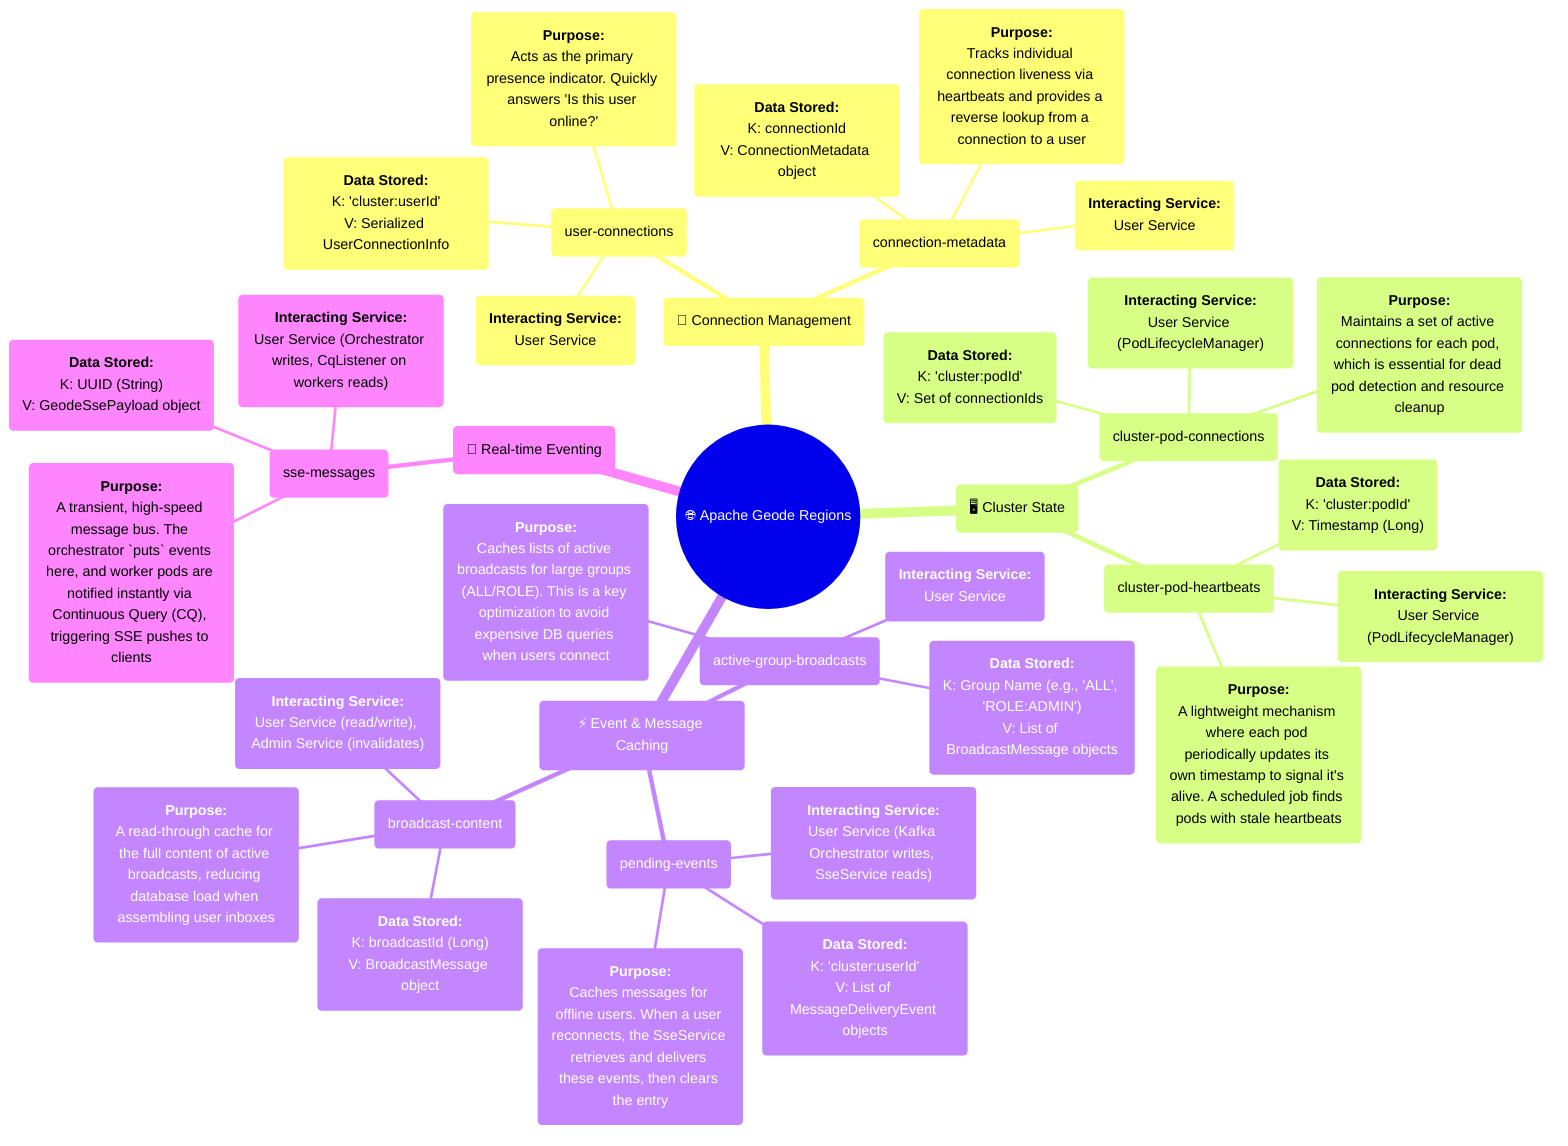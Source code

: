 mindmap
  root(("🌐 Apache Geode Regions"))
    %% Connection & Presence Management
    ("👤 Connection Management")
      ("user-connections")
        ("<b>Data Stored:</b><br/>K: 'cluster:userId'<br/>V: Serialized UserConnectionInfo")
        ("<b>Purpose:</b><br/>Acts as the primary presence indicator. Quickly answers 'Is this user online?'")
        ("<b>Interacting Service:</b><br/>User Service")
      ("connection-metadata")
        ("<b>Data Stored:</b><br/>K: connectionId<br/>V: ConnectionMetadata object")
        ("<b>Purpose:</b><br/>Tracks individual connection liveness via heartbeats and provides a reverse lookup from a connection to a user")
        ("<b>Interacting Service:</b><br/>User Service")

    %% Cluster State Management
    ("🖥️ Cluster State")
      ("cluster-pod-connections")
        ("<b>Data Stored:</b><br/>K: 'cluster:podId'<br/>V: Set of connectionIds")
        ("<b>Purpose:</b><br/>Maintains a set of active connections for each pod, which is essential for dead pod detection and resource cleanup")
        ("<b>Interacting Service:</b><br/>User Service (PodLifecycleManager)")
      ("cluster-pod-heartbeats")
        ("<b>Data Stored:</b><br/>K: 'cluster:podId'<br/>V: Timestamp (Long)")
        ("<b>Purpose:</b><br/>A lightweight mechanism where each pod periodically updates its own timestamp to signal it's alive. A scheduled job finds pods with stale heartbeats")
        ("<b>Interacting Service:</b><br/>User Service (PodLifecycleManager)")

    %% Event & Message Caching
    ("⚡ Event & Message Caching")
      ("pending-events")
        ("<b>Data Stored:</b><br/>K: 'cluster:userId'<br/>V: List of MessageDeliveryEvent objects")
        ("<b>Purpose:</b><br/>Caches messages for offline users. When a user reconnects, the SseService retrieves and delivers these events, then clears the entry")
        ("<b>Interacting Service:</b><br/>User Service (Kafka Orchestrator writes, SseService reads)")
      ("broadcast-content")
        ("<b>Data Stored:</b><br/>K: broadcastId (Long)<br/>V: BroadcastMessage object")
        ("<b>Purpose:</b><br/>A read-through cache for the full content of active broadcasts, reducing database load when assembling user inboxes")
        ("<b>Interacting Service:</b><br/>User Service (read/write), Admin Service (invalidates)")
      ("active-group-broadcasts")
        ("<b>Data Stored:</b><br/>K: Group Name (e.g., 'ALL', 'ROLE:ADMIN')<br/>V: List of BroadcastMessage objects")
        ("<b>Purpose:</b><br/>Caches lists of active broadcasts for large groups (ALL/ROLE). This is a key optimization to avoid expensive DB queries when users connect")
        ("<b>Interacting Service:</b><br/>User Service")

    %% Intra-Cluster Eventing
    ("🚀 Real-time Eventing")
      ("sse-messages")
        ("<b>Data Stored:</b><br/>K: UUID (String)<br/>V: GeodeSsePayload object")
        ("<b>Purpose:</b><br/>A transient, high-speed message bus. The orchestrator `puts` events here, and worker pods are notified instantly via Continuous Query (CQ), triggering SSE pushes to clients")
        ("<b>Interacting Service:</b><br/>User Service (Orchestrator writes, CqListener on workers reads)")